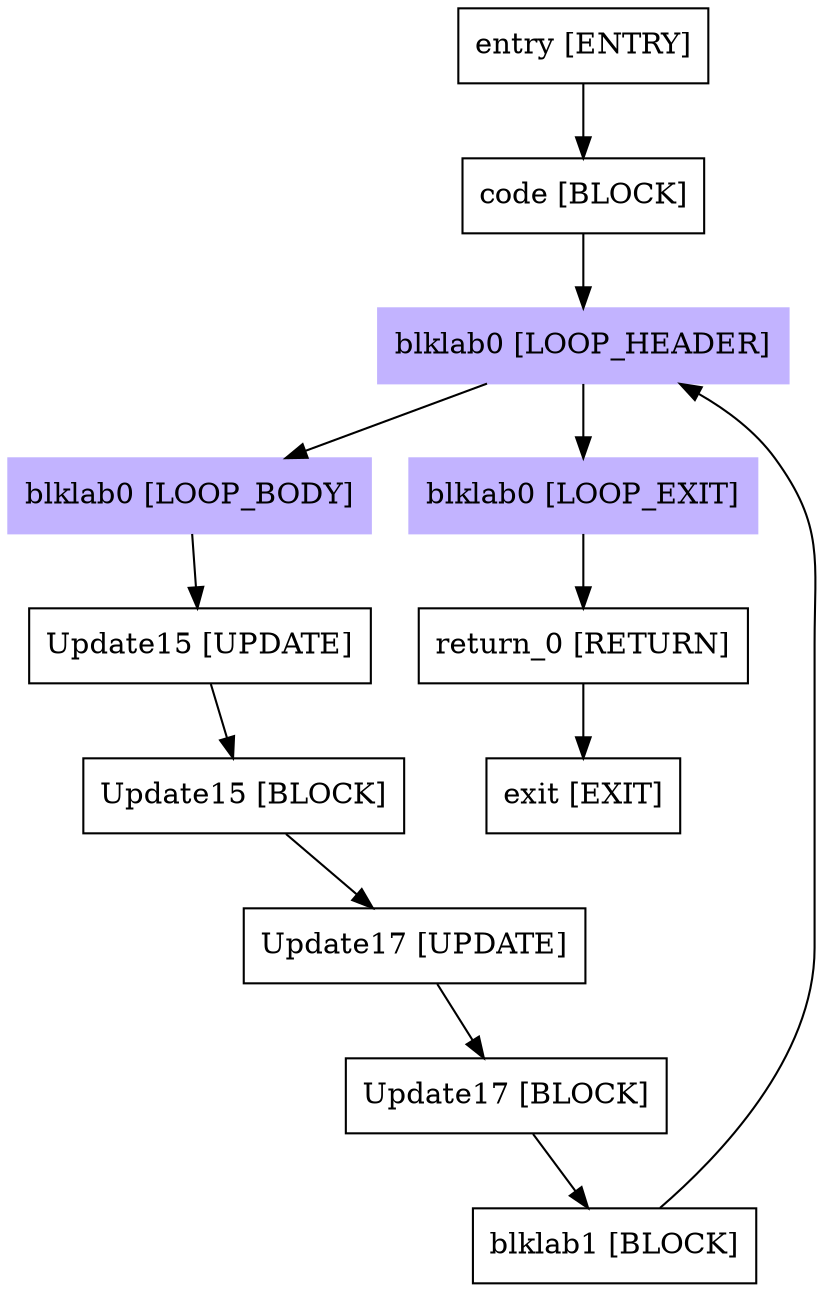 digraph add{
"entry [ENTRY]"[shape=box];
"code [BLOCK]"[shape=box];
"blklab0 [LOOP_HEADER]"[shape=box,style=filled,color=".7 .3 1.0"];
"blklab0 [LOOP_BODY]"[shape=box,style=filled,color=".7 .3 1.0"];
"blklab0 [LOOP_EXIT]"[shape=box,style=filled,color=".7 .3 1.0"];
"Update15 [UPDATE]"[shape=box];
"Update15 [BLOCK]"[shape=box];
"Update17 [UPDATE]"[shape=box];
"Update17 [BLOCK]"[shape=box];
"blklab1 [BLOCK]"[shape=box];
"return_0 [RETURN]"[shape=box];
"exit [EXIT]"[shape=box];
"entry [ENTRY]"->"code [BLOCK]";
"code [BLOCK]"->"blklab0 [LOOP_HEADER]";
"blklab0 [LOOP_HEADER]"->"blklab0 [LOOP_BODY]";
"blklab0 [LOOP_HEADER]"->"blklab0 [LOOP_EXIT]";
"blklab0 [LOOP_BODY]"->"Update15 [UPDATE]";
"blklab0 [LOOP_EXIT]"->"return_0 [RETURN]";
"Update15 [UPDATE]"->"Update15 [BLOCK]";
"Update15 [BLOCK]"->"Update17 [UPDATE]";
"Update17 [UPDATE]"->"Update17 [BLOCK]";
"Update17 [BLOCK]"->"blklab1 [BLOCK]";
"blklab1 [BLOCK]"->"blklab0 [LOOP_HEADER]";
"return_0 [RETURN]"->"exit [EXIT]";

}

